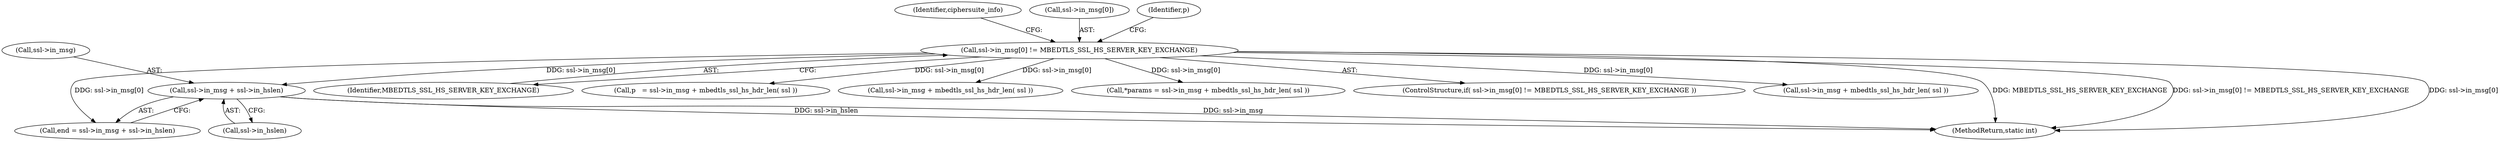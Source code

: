 digraph "0_mbedtls_027f84c69f4ef30c0693832a6c396ef19e563ca1@pointer" {
"1000278" [label="(Call,ssl->in_msg + ssl->in_hslen)"];
"1000232" [label="(Call,ssl->in_msg[0] != MBEDTLS_SSL_HS_SERVER_KEY_EXCHANGE)"];
"1000238" [label="(Identifier,MBEDTLS_SSL_HS_SERVER_KEY_EXCHANGE)"];
"1000760" [label="(MethodReturn,static int)"];
"1000232" [label="(Call,ssl->in_msg[0] != MBEDTLS_SSL_HS_SERVER_KEY_EXCHANGE)"];
"1000244" [label="(Identifier,ciphersuite_info)"];
"1000268" [label="(Call,p   = ssl->in_msg + mbedtls_ssl_hs_hdr_len( ssl ))"];
"1000478" [label="(Call,ssl->in_msg + mbedtls_ssl_hs_hdr_len( ssl ))"];
"1000233" [label="(Call,ssl->in_msg[0])"];
"1000278" [label="(Call,ssl->in_msg + ssl->in_hslen)"];
"1000279" [label="(Call,ssl->in_msg)"];
"1000476" [label="(Call,*params = ssl->in_msg + mbedtls_ssl_hs_hdr_len( ssl ))"];
"1000231" [label="(ControlStructure,if( ssl->in_msg[0] != MBEDTLS_SSL_HS_SERVER_KEY_EXCHANGE ))"];
"1000269" [label="(Identifier,p)"];
"1000270" [label="(Call,ssl->in_msg + mbedtls_ssl_hs_hdr_len( ssl ))"];
"1000282" [label="(Call,ssl->in_hslen)"];
"1000276" [label="(Call,end = ssl->in_msg + ssl->in_hslen)"];
"1000278" -> "1000276"  [label="AST: "];
"1000278" -> "1000282"  [label="CFG: "];
"1000279" -> "1000278"  [label="AST: "];
"1000282" -> "1000278"  [label="AST: "];
"1000276" -> "1000278"  [label="CFG: "];
"1000278" -> "1000760"  [label="DDG: ssl->in_hslen"];
"1000278" -> "1000760"  [label="DDG: ssl->in_msg"];
"1000232" -> "1000278"  [label="DDG: ssl->in_msg[0]"];
"1000232" -> "1000231"  [label="AST: "];
"1000232" -> "1000238"  [label="CFG: "];
"1000233" -> "1000232"  [label="AST: "];
"1000238" -> "1000232"  [label="AST: "];
"1000244" -> "1000232"  [label="CFG: "];
"1000269" -> "1000232"  [label="CFG: "];
"1000232" -> "1000760"  [label="DDG: ssl->in_msg[0]"];
"1000232" -> "1000760"  [label="DDG: MBEDTLS_SSL_HS_SERVER_KEY_EXCHANGE"];
"1000232" -> "1000760"  [label="DDG: ssl->in_msg[0] != MBEDTLS_SSL_HS_SERVER_KEY_EXCHANGE"];
"1000232" -> "1000268"  [label="DDG: ssl->in_msg[0]"];
"1000232" -> "1000270"  [label="DDG: ssl->in_msg[0]"];
"1000232" -> "1000276"  [label="DDG: ssl->in_msg[0]"];
"1000232" -> "1000476"  [label="DDG: ssl->in_msg[0]"];
"1000232" -> "1000478"  [label="DDG: ssl->in_msg[0]"];
}
